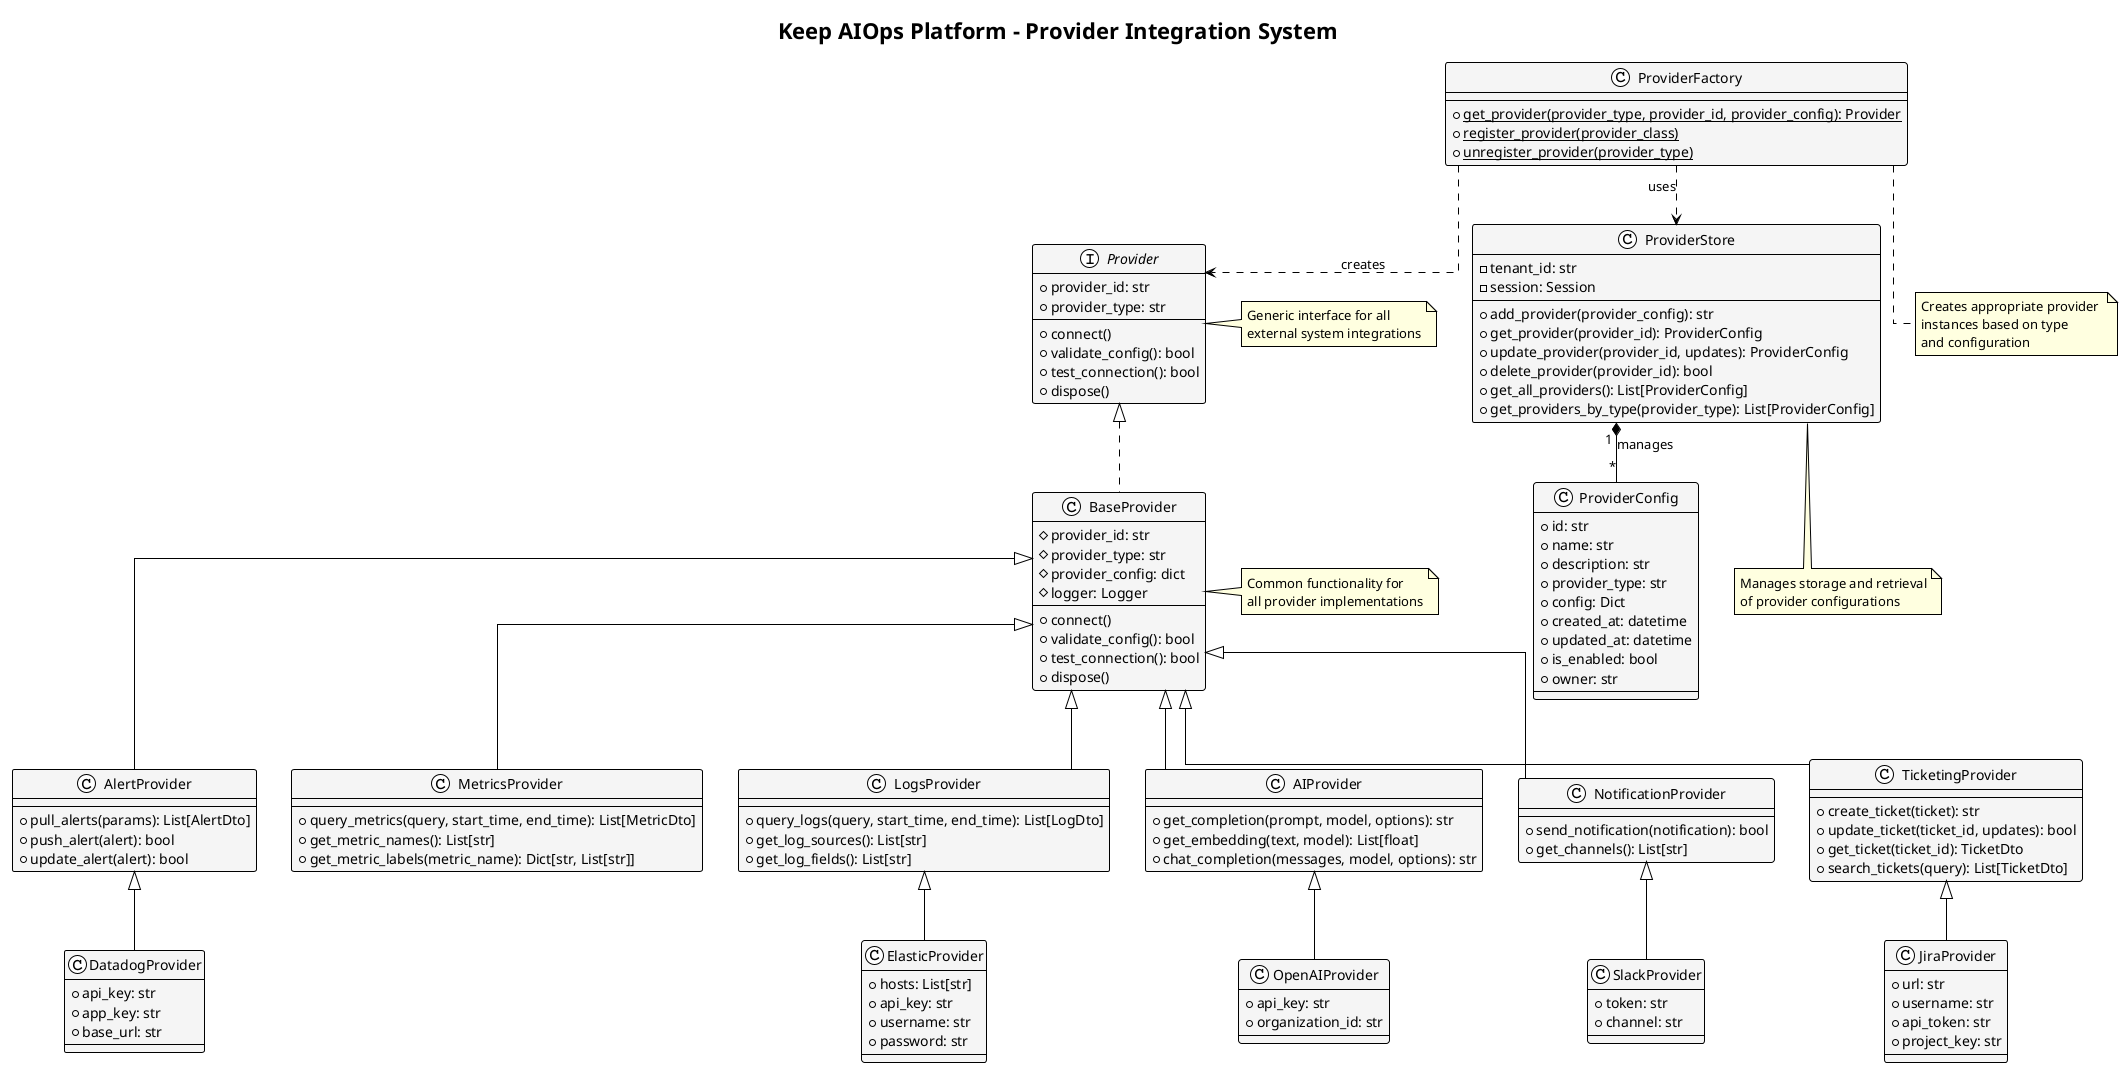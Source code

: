 @startuml Provider_Class_Diagram

title Keep AIOps Platform - Provider Integration System

!theme plain
skinparam linetype ortho
skinparam ClassBackgroundColor WhiteSmoke
skinparam ClassBorderColor Black
skinparam ClassFontColor Black
skinparam NoteBackgroundColor LightYellow
skinparam NoteBorderColor Black

' Core Provider Classes
interface Provider {
  +provider_id: str
  +provider_type: str
  +connect()
  +validate_config(): bool
  +test_connection(): bool
  +dispose()
}

class ProviderFactory {
  +{static} get_provider(provider_type, provider_id, provider_config): Provider
  +{static} register_provider(provider_class)
  +{static} unregister_provider(provider_type)
}

class BaseProvider {
  #provider_id: str
  #provider_type: str
  #provider_config: dict
  #logger: Logger
  +connect()
  +validate_config(): bool
  +test_connection(): bool
  +dispose()
}

' Provider Types
class AlertProvider {
  +pull_alerts(params): List[AlertDto]
  +push_alert(alert): bool
  +update_alert(alert): bool
}

class MetricsProvider {
  +query_metrics(query, start_time, end_time): List[MetricDto]
  +get_metric_names(): List[str]
  +get_metric_labels(metric_name): Dict[str, List[str]]
}

class LogsProvider {
  +query_logs(query, start_time, end_time): List[LogDto]
  +get_log_sources(): List[str]
  +get_log_fields(): List[str]
}

class AIProvider {
  +get_completion(prompt, model, options): str
  +get_embedding(text, model): List[float]
  +chat_completion(messages, model, options): str
}

class NotificationProvider {
  +send_notification(notification): bool
  +get_channels(): List[str]
}

class TicketingProvider {
  +create_ticket(ticket): str
  +update_ticket(ticket_id, updates): bool
  +get_ticket(ticket_id): TicketDto
  +search_tickets(query): List[TicketDto]
}

' Specific Providers (examples)
class DatadogProvider {
  +api_key: str
  +app_key: str
  +base_url: str
}

class ElasticProvider {
  +hosts: List[str]
  +api_key: str
  +username: str
  +password: str
}

class OpenAIProvider {
  +api_key: str
  +organization_id: str
}

class SlackProvider {
  +token: str
  +channel: str
}

class JiraProvider {
  +url: str
  +username: str
  +api_token: str
  +project_key: str
}

' Provider Configuration and Storage
class ProviderConfig {
  +id: str
  +name: str
  +description: str
  +provider_type: str
  +config: Dict
  +created_at: datetime
  +updated_at: datetime
  +is_enabled: bool
  +owner: str
}

class ProviderStore {
  -tenant_id: str
  -session: Session
  +add_provider(provider_config): str
  +get_provider(provider_id): ProviderConfig
  +update_provider(provider_id, updates): ProviderConfig
  +delete_provider(provider_id): bool
  +get_all_providers(): List[ProviderConfig]
  +get_providers_by_type(provider_type): List[ProviderConfig]
}

' Relationships
Provider <|.. BaseProvider
BaseProvider <|-- AlertProvider
BaseProvider <|-- MetricsProvider
BaseProvider <|-- LogsProvider
BaseProvider <|-- AIProvider
BaseProvider <|-- NotificationProvider
BaseProvider <|-- TicketingProvider

AlertProvider <|-- DatadogProvider
LogsProvider <|-- ElasticProvider
AIProvider <|-- OpenAIProvider
NotificationProvider <|-- SlackProvider
TicketingProvider <|-- JiraProvider

ProviderFactory ..> Provider : creates
ProviderFactory ..> ProviderStore : uses

ProviderStore "1" *-- "*" ProviderConfig : manages

note right of Provider
  Generic interface for all 
  external system integrations
end note

note right of BaseProvider
  Common functionality for
  all provider implementations
end note

note bottom of ProviderFactory
  Creates appropriate provider 
  instances based on type
  and configuration
end note

note bottom of ProviderStore
  Manages storage and retrieval
  of provider configurations
end note

@enduml 